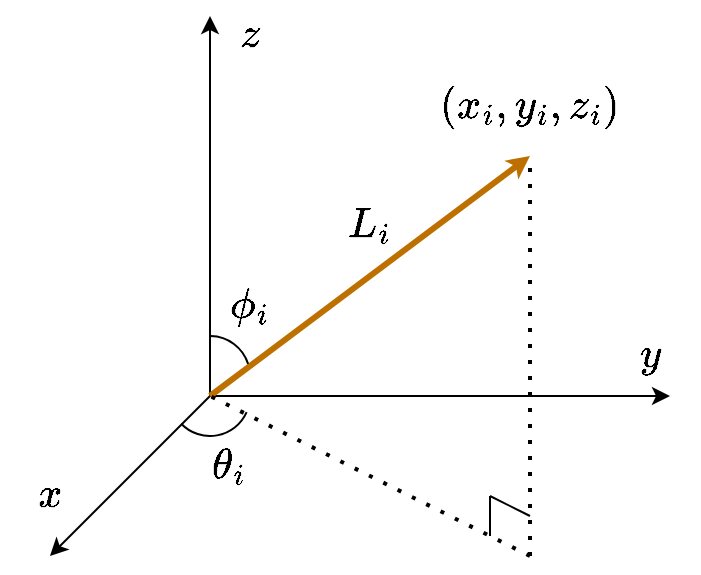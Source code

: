 <mxfile>
    <diagram id="fNdvlS8j13vnoQ3ptbBy" name="Page-1">
        <mxGraphModel dx="735" dy="552" grid="1" gridSize="10" guides="1" tooltips="1" connect="1" arrows="1" fold="1" page="1" pageScale="1" pageWidth="350" pageHeight="330" math="1" shadow="0">
            <root>
                <mxCell id="0"/>
                <mxCell id="1" parent="0"/>
                <mxCell id="12" value="" style="endArrow=classic;html=1;" parent="1" edge="1">
                    <mxGeometry width="50" height="50" relative="1" as="geometry">
                        <mxPoint x="105" y="220" as="sourcePoint"/>
                        <mxPoint x="105" y="30" as="targetPoint"/>
                    </mxGeometry>
                </mxCell>
                <mxCell id="13" value="" style="endArrow=classic;html=1;" parent="1" edge="1">
                    <mxGeometry width="50" height="50" relative="1" as="geometry">
                        <mxPoint x="105" y="220" as="sourcePoint"/>
                        <mxPoint x="335" y="220" as="targetPoint"/>
                    </mxGeometry>
                </mxCell>
                <mxCell id="14" value="" style="endArrow=classic;html=1;" parent="1" edge="1">
                    <mxGeometry width="50" height="50" relative="1" as="geometry">
                        <mxPoint x="105" y="220" as="sourcePoint"/>
                        <mxPoint x="25" y="300" as="targetPoint"/>
                    </mxGeometry>
                </mxCell>
                <mxCell id="17" value="" style="endArrow=classic;html=1;strokeWidth=3;startSize=2;endSize=2;fillColor=#f0a30a;strokeColor=#BD7000;" parent="1" edge="1">
                    <mxGeometry width="50" height="50" relative="1" as="geometry">
                        <mxPoint x="105" y="220" as="sourcePoint"/>
                        <mxPoint x="265" y="100" as="targetPoint"/>
                    </mxGeometry>
                </mxCell>
                <mxCell id="18" value="" style="endArrow=none;dashed=1;html=1;dashPattern=1 3;strokeWidth=2;" parent="1" edge="1">
                    <mxGeometry width="50" height="50" relative="1" as="geometry">
                        <mxPoint x="265" y="300" as="sourcePoint"/>
                        <mxPoint x="265" y="100" as="targetPoint"/>
                    </mxGeometry>
                </mxCell>
                <mxCell id="19" value="" style="endArrow=none;dashed=1;html=1;dashPattern=1 3;strokeWidth=2;" parent="1" edge="1">
                    <mxGeometry width="50" height="50" relative="1" as="geometry">
                        <mxPoint x="265" y="300" as="sourcePoint"/>
                        <mxPoint x="105" y="220" as="targetPoint"/>
                    </mxGeometry>
                </mxCell>
                <mxCell id="20" value="" style="endArrow=none;html=1;strokeWidth=1;" parent="1" edge="1">
                    <mxGeometry width="50" height="50" relative="1" as="geometry">
                        <mxPoint x="245" y="270" as="sourcePoint"/>
                        <mxPoint x="265" y="280" as="targetPoint"/>
                    </mxGeometry>
                </mxCell>
                <mxCell id="21" value="" style="endArrow=none;html=1;strokeWidth=1;" parent="1" edge="1">
                    <mxGeometry width="50" height="50" relative="1" as="geometry">
                        <mxPoint x="245" y="270" as="sourcePoint"/>
                        <mxPoint x="245" y="290" as="targetPoint"/>
                    </mxGeometry>
                </mxCell>
                <mxCell id="22" value="" style="verticalLabelPosition=bottom;verticalAlign=top;html=1;shape=mxgraph.basic.arc;startAngle=0.316;endAngle=0.628;" parent="1" vertex="1">
                    <mxGeometry x="85" y="200" width="40" height="40" as="geometry"/>
                </mxCell>
                <mxCell id="25" value="" style="verticalLabelPosition=bottom;verticalAlign=top;html=1;shape=mxgraph.basic.arc;startAngle=0.003;endAngle=0.201;" parent="1" vertex="1">
                    <mxGeometry x="85" y="190" width="40" height="40" as="geometry"/>
                </mxCell>
                <mxCell id="26" value="&lt;font style=&quot;font-size: 18px;&quot;&gt;$$x$$&lt;/font&gt;" style="text;html=1;strokeColor=none;fillColor=none;align=center;verticalAlign=middle;whiteSpace=wrap;rounded=0;" parent="1" vertex="1">
                    <mxGeometry x="15" y="260" width="20" height="20" as="geometry"/>
                </mxCell>
                <mxCell id="27" value="&lt;font style=&quot;font-size: 18px;&quot;&gt;$$y$$&lt;/font&gt;" style="text;html=1;strokeColor=none;fillColor=none;align=center;verticalAlign=middle;whiteSpace=wrap;rounded=0;" parent="1" vertex="1">
                    <mxGeometry x="315" y="190" width="20" height="20" as="geometry"/>
                </mxCell>
                <mxCell id="28" value="&lt;font style=&quot;font-size: 18px;&quot;&gt;$$z$$&lt;/font&gt;" style="text;html=1;strokeColor=none;fillColor=none;align=center;verticalAlign=middle;whiteSpace=wrap;rounded=0;" parent="1" vertex="1">
                    <mxGeometry x="115" y="30" width="20" height="20" as="geometry"/>
                </mxCell>
                <mxCell id="29" value="$$\phi_i$$" style="text;html=1;strokeColor=none;fillColor=none;align=center;verticalAlign=middle;whiteSpace=wrap;rounded=0;fontSize=18;" parent="1" vertex="1">
                    <mxGeometry x="95" y="160" width="60" height="30" as="geometry"/>
                </mxCell>
                <mxCell id="30" value="$$\theta_i$$" style="text;html=1;strokeColor=none;fillColor=none;align=center;verticalAlign=middle;whiteSpace=wrap;rounded=0;fontSize=18;" parent="1" vertex="1">
                    <mxGeometry x="85" y="240" width="60" height="30" as="geometry"/>
                </mxCell>
                <mxCell id="31" value="$$(x_i,y_i,z_i)$$" style="text;html=1;strokeColor=none;fillColor=none;align=center;verticalAlign=middle;whiteSpace=wrap;rounded=0;fontSize=18;" parent="1" vertex="1">
                    <mxGeometry x="235" y="60" width="60" height="30" as="geometry"/>
                </mxCell>
                <mxCell id="32" value="&lt;font style=&quot;font-size: 18px;&quot;&gt;$$L_i$$&lt;/font&gt;" style="text;html=1;strokeColor=none;fillColor=none;align=center;verticalAlign=middle;whiteSpace=wrap;rounded=0;" vertex="1" parent="1">
                    <mxGeometry x="155" y="120" width="60" height="30" as="geometry"/>
                </mxCell>
            </root>
        </mxGraphModel>
    </diagram>
</mxfile>